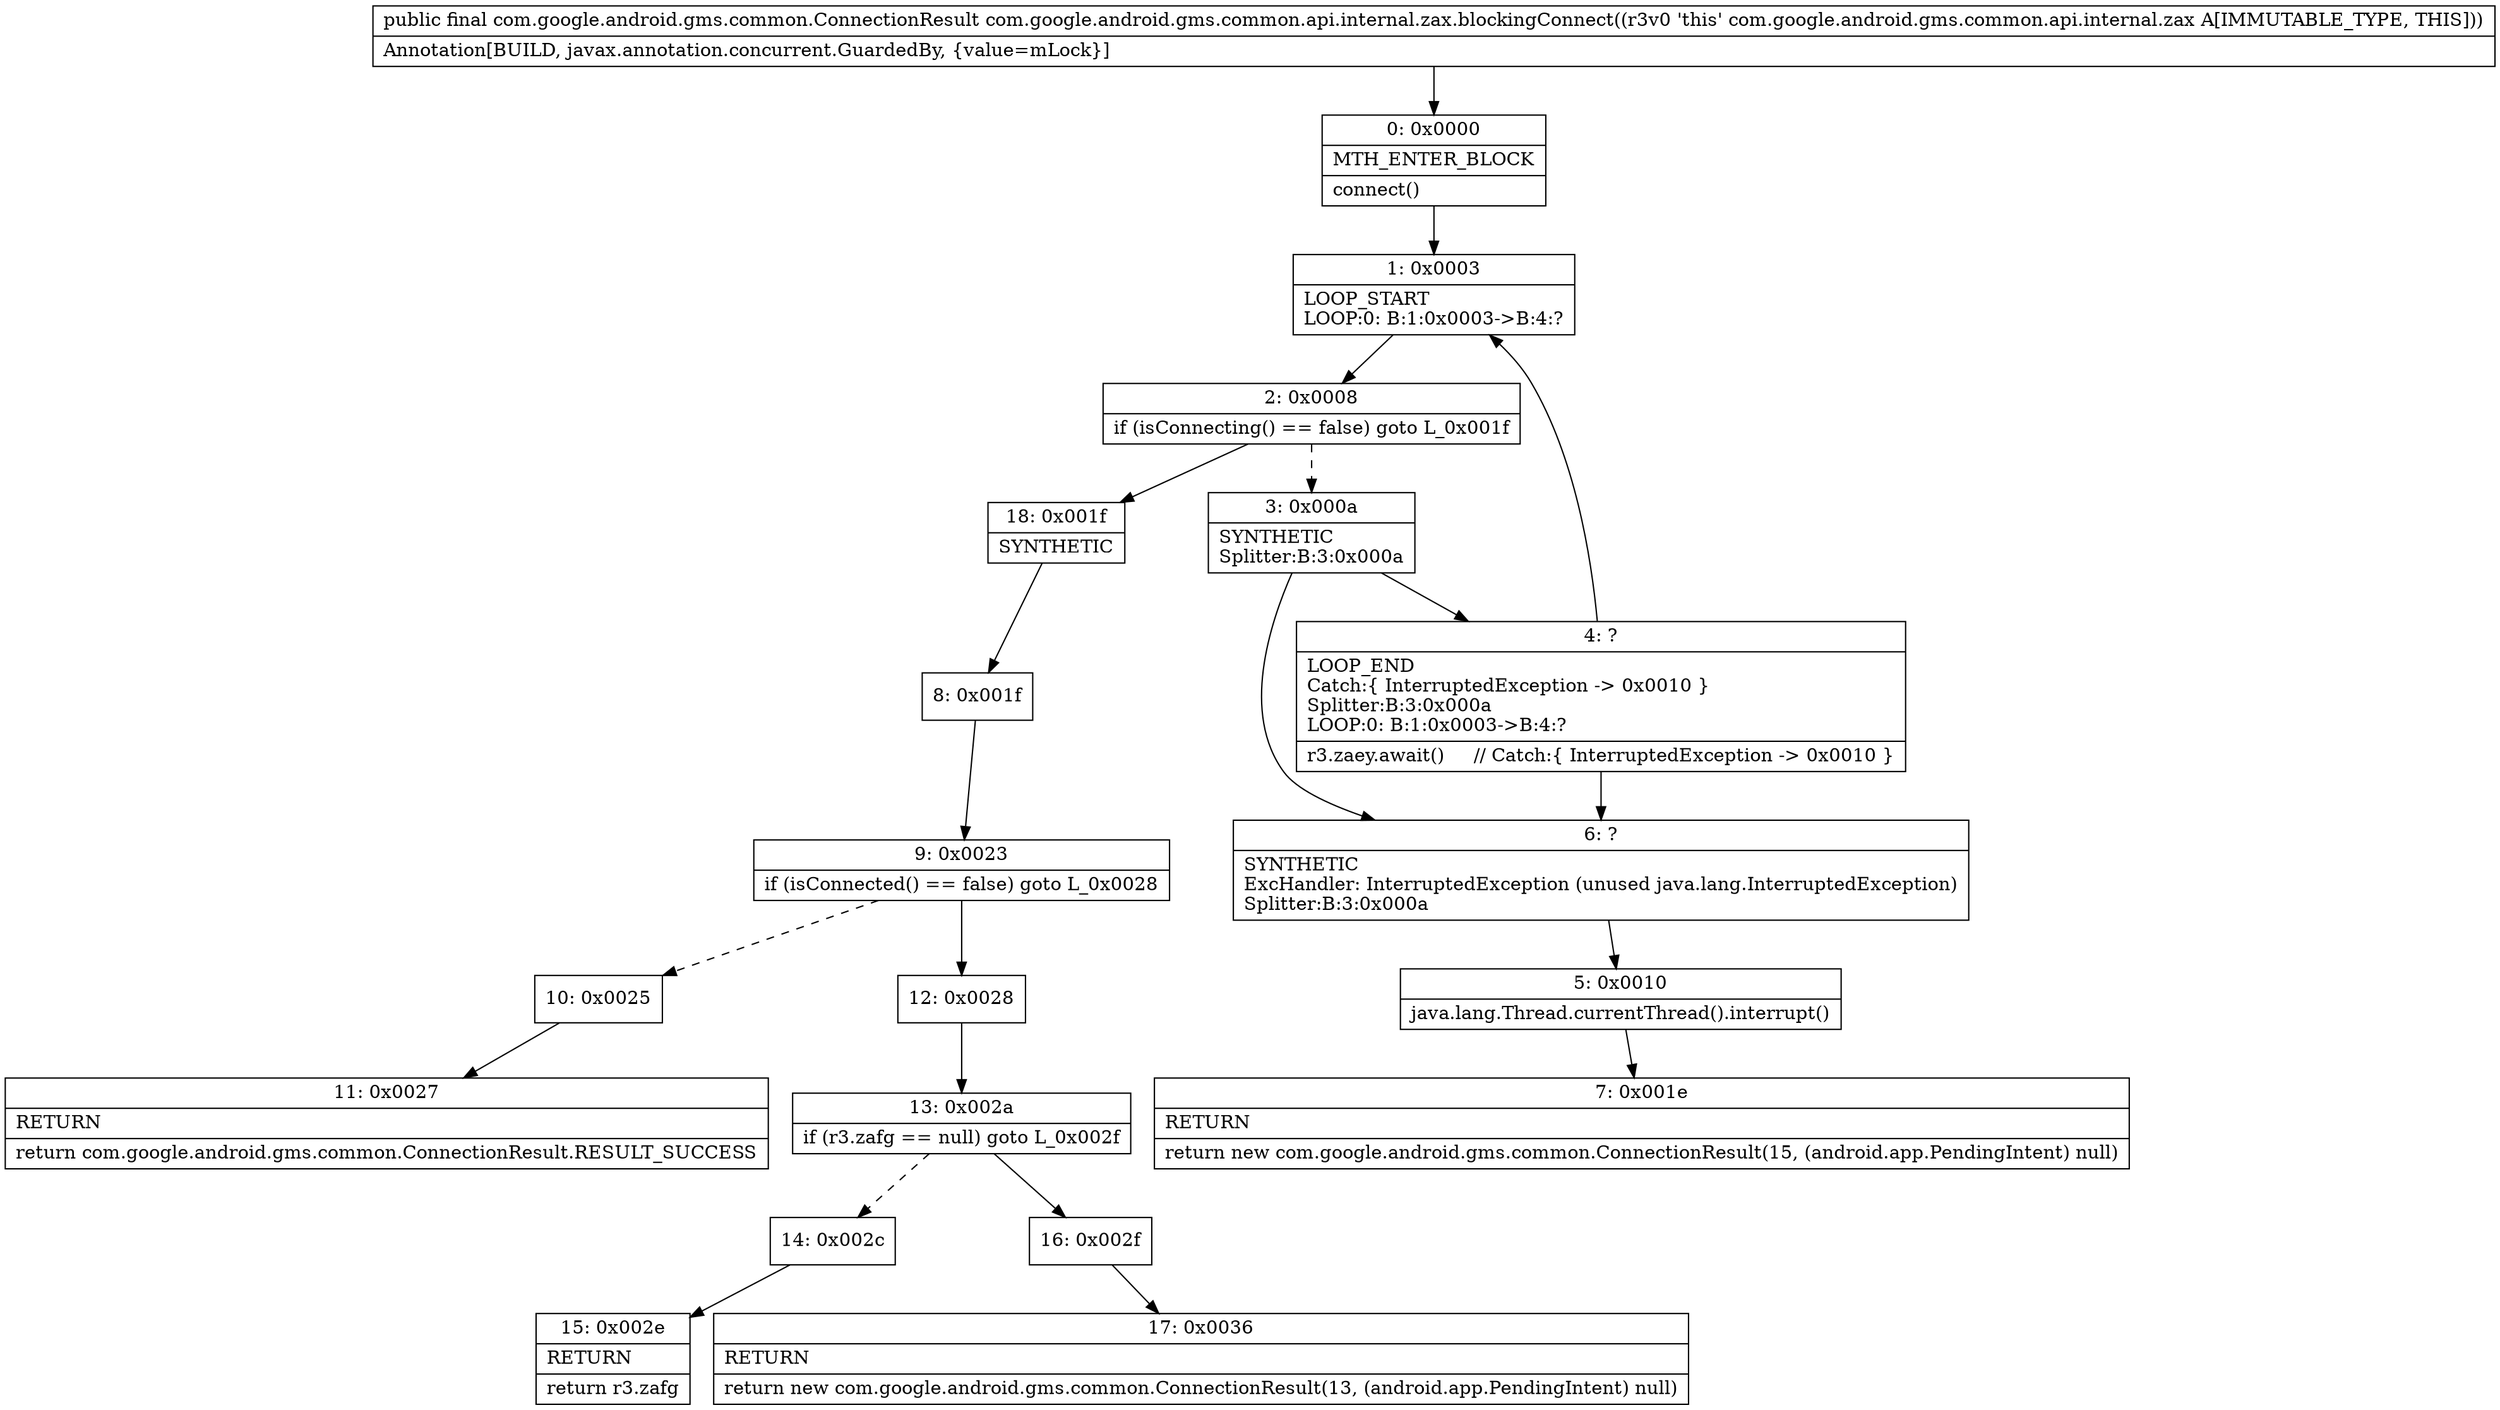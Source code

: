 digraph "CFG forcom.google.android.gms.common.api.internal.zax.blockingConnect()Lcom\/google\/android\/gms\/common\/ConnectionResult;" {
Node_0 [shape=record,label="{0\:\ 0x0000|MTH_ENTER_BLOCK\l|connect()\l}"];
Node_1 [shape=record,label="{1\:\ 0x0003|LOOP_START\lLOOP:0: B:1:0x0003\-\>B:4:?\l}"];
Node_2 [shape=record,label="{2\:\ 0x0008|if (isConnecting() == false) goto L_0x001f\l}"];
Node_3 [shape=record,label="{3\:\ 0x000a|SYNTHETIC\lSplitter:B:3:0x000a\l}"];
Node_4 [shape=record,label="{4\:\ ?|LOOP_END\lCatch:\{ InterruptedException \-\> 0x0010 \}\lSplitter:B:3:0x000a\lLOOP:0: B:1:0x0003\-\>B:4:?\l|r3.zaey.await()     \/\/ Catch:\{ InterruptedException \-\> 0x0010 \}\l}"];
Node_5 [shape=record,label="{5\:\ 0x0010|java.lang.Thread.currentThread().interrupt()\l}"];
Node_6 [shape=record,label="{6\:\ ?|SYNTHETIC\lExcHandler: InterruptedException (unused java.lang.InterruptedException)\lSplitter:B:3:0x000a\l}"];
Node_7 [shape=record,label="{7\:\ 0x001e|RETURN\l|return new com.google.android.gms.common.ConnectionResult(15, (android.app.PendingIntent) null)\l}"];
Node_8 [shape=record,label="{8\:\ 0x001f}"];
Node_9 [shape=record,label="{9\:\ 0x0023|if (isConnected() == false) goto L_0x0028\l}"];
Node_10 [shape=record,label="{10\:\ 0x0025}"];
Node_11 [shape=record,label="{11\:\ 0x0027|RETURN\l|return com.google.android.gms.common.ConnectionResult.RESULT_SUCCESS\l}"];
Node_12 [shape=record,label="{12\:\ 0x0028}"];
Node_13 [shape=record,label="{13\:\ 0x002a|if (r3.zafg == null) goto L_0x002f\l}"];
Node_14 [shape=record,label="{14\:\ 0x002c}"];
Node_15 [shape=record,label="{15\:\ 0x002e|RETURN\l|return r3.zafg\l}"];
Node_16 [shape=record,label="{16\:\ 0x002f}"];
Node_17 [shape=record,label="{17\:\ 0x0036|RETURN\l|return new com.google.android.gms.common.ConnectionResult(13, (android.app.PendingIntent) null)\l}"];
Node_18 [shape=record,label="{18\:\ 0x001f|SYNTHETIC\l}"];
MethodNode[shape=record,label="{public final com.google.android.gms.common.ConnectionResult com.google.android.gms.common.api.internal.zax.blockingConnect((r3v0 'this' com.google.android.gms.common.api.internal.zax A[IMMUTABLE_TYPE, THIS]))  | Annotation[BUILD, javax.annotation.concurrent.GuardedBy, \{value=mLock\}]\l}"];
MethodNode -> Node_0;
Node_0 -> Node_1;
Node_1 -> Node_2;
Node_2 -> Node_3[style=dashed];
Node_2 -> Node_18;
Node_3 -> Node_4;
Node_3 -> Node_6;
Node_4 -> Node_6;
Node_4 -> Node_1;
Node_5 -> Node_7;
Node_6 -> Node_5;
Node_8 -> Node_9;
Node_9 -> Node_10[style=dashed];
Node_9 -> Node_12;
Node_10 -> Node_11;
Node_12 -> Node_13;
Node_13 -> Node_14[style=dashed];
Node_13 -> Node_16;
Node_14 -> Node_15;
Node_16 -> Node_17;
Node_18 -> Node_8;
}

